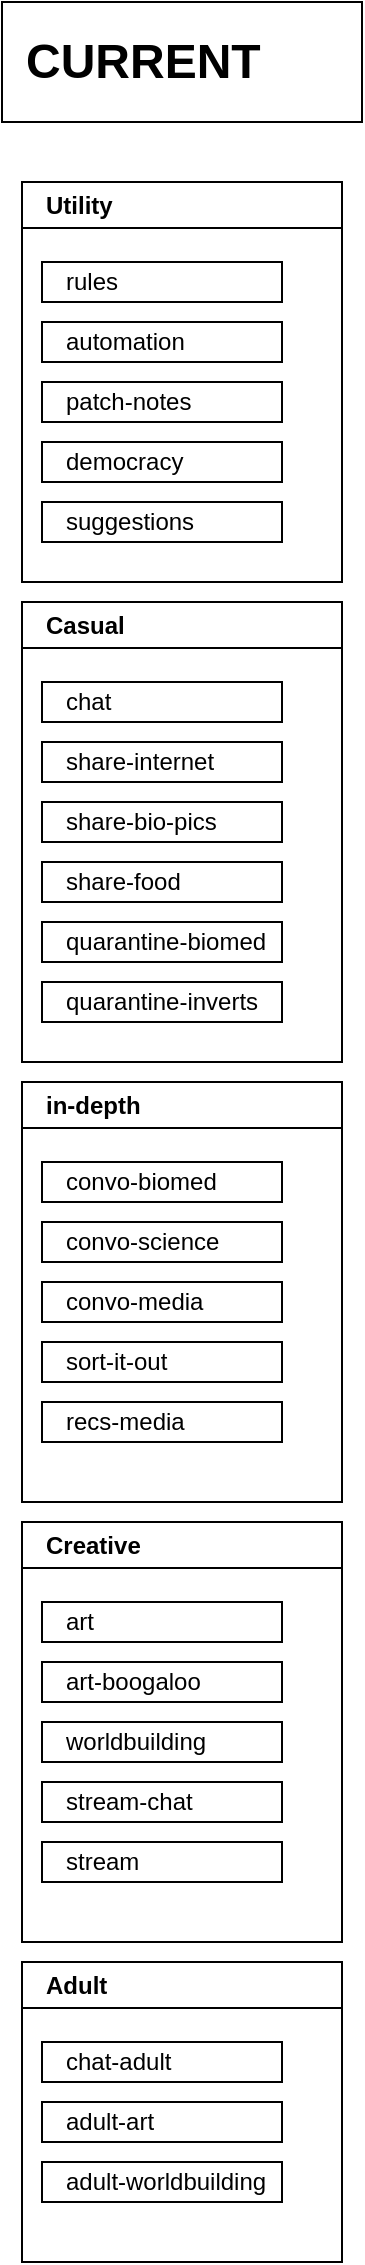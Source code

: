 <mxfile version="25.0.3">
  <diagram name="Page-1" id="GeYVH_NYKNIjnTx37Asv">
    <mxGraphModel dx="2698" dy="1445" grid="1" gridSize="10" guides="1" tooltips="1" connect="1" arrows="1" fold="1" page="1" pageScale="1" pageWidth="850" pageHeight="1100" math="0" shadow="0">
      <root>
        <mxCell id="0" />
        <mxCell id="1" parent="0" />
        <mxCell id="eGBgpDXBILm3z7dDLEID-1" value="Utility" style="swimlane;whiteSpace=wrap;html=1;align=left;spacingLeft=10;" vertex="1" parent="1">
          <mxGeometry x="40" y="110" width="160" height="200" as="geometry" />
        </mxCell>
        <mxCell id="eGBgpDXBILm3z7dDLEID-10" value="suggestions" style="rounded=0;whiteSpace=wrap;html=1;align=left;spacingLeft=10;" vertex="1" parent="eGBgpDXBILm3z7dDLEID-1">
          <mxGeometry x="10" y="160" width="120" height="20" as="geometry" />
        </mxCell>
        <mxCell id="eGBgpDXBILm3z7dDLEID-4" value="rules" style="rounded=0;whiteSpace=wrap;html=1;align=left;spacingLeft=10;" vertex="1" parent="eGBgpDXBILm3z7dDLEID-1">
          <mxGeometry x="10" y="40" width="120" height="20" as="geometry" />
        </mxCell>
        <mxCell id="eGBgpDXBILm3z7dDLEID-5" value="automation" style="rounded=0;whiteSpace=wrap;html=1;align=left;spacingLeft=10;" vertex="1" parent="eGBgpDXBILm3z7dDLEID-1">
          <mxGeometry x="10" y="70" width="120" height="20" as="geometry" />
        </mxCell>
        <mxCell id="eGBgpDXBILm3z7dDLEID-7" value="&lt;div&gt;patch-notes&lt;/div&gt;" style="rounded=0;whiteSpace=wrap;html=1;align=left;spacingLeft=10;" vertex="1" parent="eGBgpDXBILm3z7dDLEID-1">
          <mxGeometry x="10" y="100" width="120" height="20" as="geometry" />
        </mxCell>
        <mxCell id="eGBgpDXBILm3z7dDLEID-8" value="democracy" style="rounded=0;whiteSpace=wrap;html=1;align=left;spacingLeft=10;" vertex="1" parent="eGBgpDXBILm3z7dDLEID-1">
          <mxGeometry x="10" y="130" width="120" height="20" as="geometry" />
        </mxCell>
        <mxCell id="eGBgpDXBILm3z7dDLEID-11" value="Casual" style="swimlane;whiteSpace=wrap;html=1;align=left;spacingLeft=10;" vertex="1" parent="1">
          <mxGeometry x="40" y="320" width="160" height="230" as="geometry" />
        </mxCell>
        <mxCell id="eGBgpDXBILm3z7dDLEID-12" value="quarantine-biomed" style="rounded=0;whiteSpace=wrap;html=1;align=left;spacingLeft=10;" vertex="1" parent="eGBgpDXBILm3z7dDLEID-11">
          <mxGeometry x="10" y="160" width="120" height="20" as="geometry" />
        </mxCell>
        <mxCell id="eGBgpDXBILm3z7dDLEID-13" value="chat" style="rounded=0;whiteSpace=wrap;html=1;align=left;spacingLeft=10;" vertex="1" parent="eGBgpDXBILm3z7dDLEID-11">
          <mxGeometry x="10" y="40" width="120" height="20" as="geometry" />
        </mxCell>
        <mxCell id="eGBgpDXBILm3z7dDLEID-14" value="share-internet" style="rounded=0;whiteSpace=wrap;html=1;align=left;spacingLeft=10;" vertex="1" parent="eGBgpDXBILm3z7dDLEID-11">
          <mxGeometry x="10" y="70" width="120" height="20" as="geometry" />
        </mxCell>
        <mxCell id="eGBgpDXBILm3z7dDLEID-15" value="share-bio-pics" style="rounded=0;whiteSpace=wrap;html=1;align=left;spacingLeft=10;" vertex="1" parent="eGBgpDXBILm3z7dDLEID-11">
          <mxGeometry x="10" y="100" width="120" height="20" as="geometry" />
        </mxCell>
        <mxCell id="eGBgpDXBILm3z7dDLEID-16" value="share-food" style="rounded=0;whiteSpace=wrap;html=1;align=left;spacingLeft=10;" vertex="1" parent="eGBgpDXBILm3z7dDLEID-11">
          <mxGeometry x="10" y="130" width="120" height="20" as="geometry" />
        </mxCell>
        <mxCell id="eGBgpDXBILm3z7dDLEID-17" value="quarantine-inverts" style="rounded=0;whiteSpace=wrap;html=1;align=left;spacingLeft=10;" vertex="1" parent="eGBgpDXBILm3z7dDLEID-11">
          <mxGeometry x="10" y="190" width="120" height="20" as="geometry" />
        </mxCell>
        <mxCell id="eGBgpDXBILm3z7dDLEID-18" value="in-depth" style="swimlane;whiteSpace=wrap;html=1;align=left;spacingLeft=10;" vertex="1" parent="1">
          <mxGeometry x="40" y="560" width="160" height="210" as="geometry" />
        </mxCell>
        <mxCell id="eGBgpDXBILm3z7dDLEID-19" value="recs-media" style="rounded=0;whiteSpace=wrap;html=1;align=left;spacingLeft=10;" vertex="1" parent="eGBgpDXBILm3z7dDLEID-18">
          <mxGeometry x="10" y="160" width="120" height="20" as="geometry" />
        </mxCell>
        <mxCell id="eGBgpDXBILm3z7dDLEID-20" value="convo-biomed" style="rounded=0;whiteSpace=wrap;html=1;align=left;spacingLeft=10;" vertex="1" parent="eGBgpDXBILm3z7dDLEID-18">
          <mxGeometry x="10" y="40" width="120" height="20" as="geometry" />
        </mxCell>
        <mxCell id="eGBgpDXBILm3z7dDLEID-21" value="convo-science" style="rounded=0;whiteSpace=wrap;html=1;align=left;spacingLeft=10;" vertex="1" parent="eGBgpDXBILm3z7dDLEID-18">
          <mxGeometry x="10" y="70" width="120" height="20" as="geometry" />
        </mxCell>
        <mxCell id="eGBgpDXBILm3z7dDLEID-22" value="convo-media" style="rounded=0;whiteSpace=wrap;html=1;align=left;spacingLeft=10;" vertex="1" parent="eGBgpDXBILm3z7dDLEID-18">
          <mxGeometry x="10" y="100" width="120" height="20" as="geometry" />
        </mxCell>
        <mxCell id="eGBgpDXBILm3z7dDLEID-23" value="sort-it-out" style="rounded=0;whiteSpace=wrap;html=1;align=left;spacingLeft=10;" vertex="1" parent="eGBgpDXBILm3z7dDLEID-18">
          <mxGeometry x="10" y="130" width="120" height="20" as="geometry" />
        </mxCell>
        <mxCell id="eGBgpDXBILm3z7dDLEID-25" value="Creative" style="swimlane;whiteSpace=wrap;html=1;align=left;spacingLeft=10;" vertex="1" parent="1">
          <mxGeometry x="40" y="780" width="160" height="210" as="geometry" />
        </mxCell>
        <mxCell id="eGBgpDXBILm3z7dDLEID-26" value="stream" style="rounded=0;whiteSpace=wrap;html=1;align=left;spacingLeft=10;" vertex="1" parent="eGBgpDXBILm3z7dDLEID-25">
          <mxGeometry x="10" y="160" width="120" height="20" as="geometry" />
        </mxCell>
        <mxCell id="eGBgpDXBILm3z7dDLEID-27" value="art" style="rounded=0;whiteSpace=wrap;html=1;align=left;spacingLeft=10;" vertex="1" parent="eGBgpDXBILm3z7dDLEID-25">
          <mxGeometry x="10" y="40" width="120" height="20" as="geometry" />
        </mxCell>
        <mxCell id="eGBgpDXBILm3z7dDLEID-28" value="art-boogaloo" style="rounded=0;whiteSpace=wrap;html=1;align=left;spacingLeft=10;" vertex="1" parent="eGBgpDXBILm3z7dDLEID-25">
          <mxGeometry x="10" y="70" width="120" height="20" as="geometry" />
        </mxCell>
        <mxCell id="eGBgpDXBILm3z7dDLEID-29" value="worldbuilding" style="rounded=0;whiteSpace=wrap;html=1;align=left;spacingLeft=10;" vertex="1" parent="eGBgpDXBILm3z7dDLEID-25">
          <mxGeometry x="10" y="100" width="120" height="20" as="geometry" />
        </mxCell>
        <mxCell id="eGBgpDXBILm3z7dDLEID-30" value="stream-chat" style="rounded=0;whiteSpace=wrap;html=1;align=left;spacingLeft=10;" vertex="1" parent="eGBgpDXBILm3z7dDLEID-25">
          <mxGeometry x="10" y="130" width="120" height="20" as="geometry" />
        </mxCell>
        <mxCell id="eGBgpDXBILm3z7dDLEID-31" value="Adult" style="swimlane;whiteSpace=wrap;html=1;align=left;spacingLeft=10;" vertex="1" parent="1">
          <mxGeometry x="40" y="1000" width="160" height="150" as="geometry" />
        </mxCell>
        <mxCell id="eGBgpDXBILm3z7dDLEID-33" value="chat-adult" style="rounded=0;whiteSpace=wrap;html=1;align=left;spacingLeft=10;" vertex="1" parent="eGBgpDXBILm3z7dDLEID-31">
          <mxGeometry x="10" y="40" width="120" height="20" as="geometry" />
        </mxCell>
        <mxCell id="eGBgpDXBILm3z7dDLEID-34" value="adult-art" style="rounded=0;whiteSpace=wrap;html=1;align=left;spacingLeft=10;" vertex="1" parent="eGBgpDXBILm3z7dDLEID-31">
          <mxGeometry x="10" y="70" width="120" height="20" as="geometry" />
        </mxCell>
        <mxCell id="eGBgpDXBILm3z7dDLEID-35" value="adult-worldbuilding" style="rounded=0;whiteSpace=wrap;html=1;align=left;spacingLeft=10;" vertex="1" parent="eGBgpDXBILm3z7dDLEID-31">
          <mxGeometry x="10" y="100" width="120" height="20" as="geometry" />
        </mxCell>
        <mxCell id="eGBgpDXBILm3z7dDLEID-37" value="&lt;h1&gt;CURRENT&lt;/h1&gt;" style="rounded=0;whiteSpace=wrap;html=1;align=left;spacingLeft=10;" vertex="1" parent="1">
          <mxGeometry x="30" y="20" width="180" height="60" as="geometry" />
        </mxCell>
      </root>
    </mxGraphModel>
  </diagram>
</mxfile>
